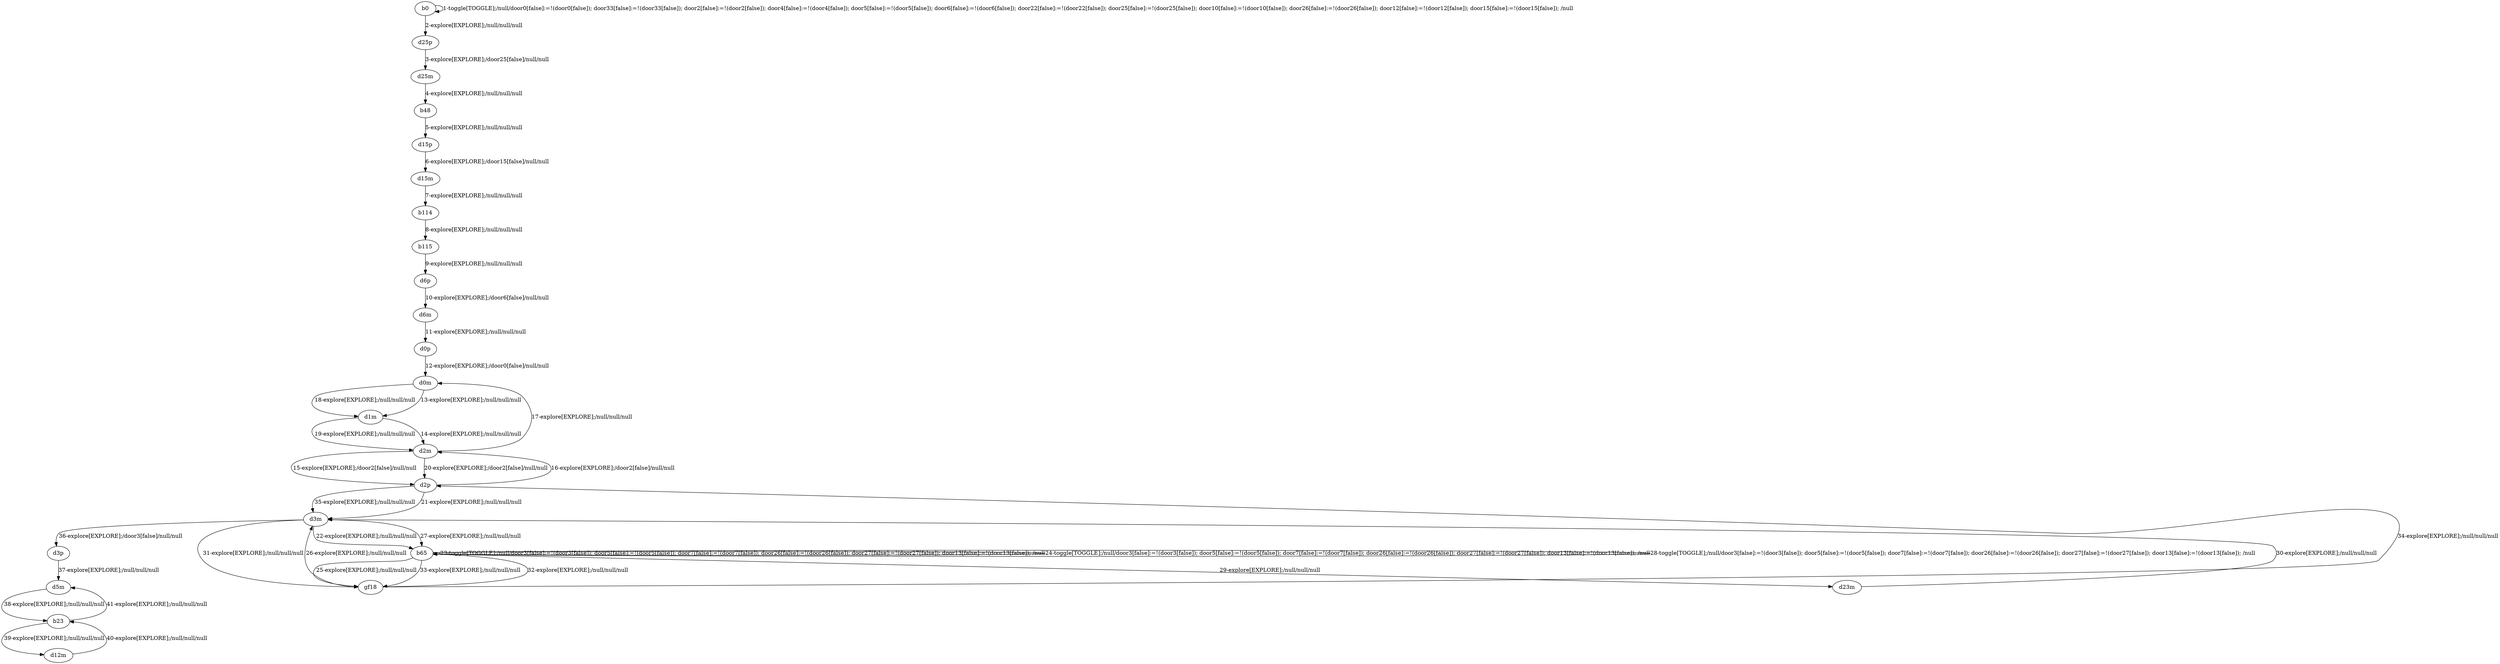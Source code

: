 # Total number of goals covered by this test: 2
# d12m --> b23
# b23 --> d5m

digraph g {
"b0" -> "b0" [label = "1-toggle[TOGGLE];/null/door0[false]:=!(door0[false]); door33[false]:=!(door33[false]); door2[false]:=!(door2[false]); door4[false]:=!(door4[false]); door5[false]:=!(door5[false]); door6[false]:=!(door6[false]); door22[false]:=!(door22[false]); door25[false]:=!(door25[false]); door10[false]:=!(door10[false]); door26[false]:=!(door26[false]); door12[false]:=!(door12[false]); door15[false]:=!(door15[false]); /null"];
"b0" -> "d25p" [label = "2-explore[EXPLORE];/null/null/null"];
"d25p" -> "d25m" [label = "3-explore[EXPLORE];/door25[false]/null/null"];
"d25m" -> "b48" [label = "4-explore[EXPLORE];/null/null/null"];
"b48" -> "d15p" [label = "5-explore[EXPLORE];/null/null/null"];
"d15p" -> "d15m" [label = "6-explore[EXPLORE];/door15[false]/null/null"];
"d15m" -> "b114" [label = "7-explore[EXPLORE];/null/null/null"];
"b114" -> "b115" [label = "8-explore[EXPLORE];/null/null/null"];
"b115" -> "d6p" [label = "9-explore[EXPLORE];/null/null/null"];
"d6p" -> "d6m" [label = "10-explore[EXPLORE];/door6[false]/null/null"];
"d6m" -> "d0p" [label = "11-explore[EXPLORE];/null/null/null"];
"d0p" -> "d0m" [label = "12-explore[EXPLORE];/door0[false]/null/null"];
"d0m" -> "d1m" [label = "13-explore[EXPLORE];/null/null/null"];
"d1m" -> "d2m" [label = "14-explore[EXPLORE];/null/null/null"];
"d2m" -> "d2p" [label = "15-explore[EXPLORE];/door2[false]/null/null"];
"d2p" -> "d2m" [label = "16-explore[EXPLORE];/door2[false]/null/null"];
"d2m" -> "d0m" [label = "17-explore[EXPLORE];/null/null/null"];
"d0m" -> "d1m" [label = "18-explore[EXPLORE];/null/null/null"];
"d1m" -> "d2m" [label = "19-explore[EXPLORE];/null/null/null"];
"d2m" -> "d2p" [label = "20-explore[EXPLORE];/door2[false]/null/null"];
"d2p" -> "d3m" [label = "21-explore[EXPLORE];/null/null/null"];
"d3m" -> "b65" [label = "22-explore[EXPLORE];/null/null/null"];
"b65" -> "b65" [label = "23-toggle[TOGGLE];/null/door3[false]:=!(door3[false]); door5[false]:=!(door5[false]); door7[false]:=!(door7[false]); door26[false]:=!(door26[false]); door27[false]:=!(door27[false]); door13[false]:=!(door13[false]); /null"];
"b65" -> "b65" [label = "24-toggle[TOGGLE];/null/door3[false]:=!(door3[false]); door5[false]:=!(door5[false]); door7[false]:=!(door7[false]); door26[false]:=!(door26[false]); door27[false]:=!(door27[false]); door13[false]:=!(door13[false]); /null"];
"b65" -> "gf18" [label = "25-explore[EXPLORE];/null/null/null"];
"gf18" -> "d3m" [label = "26-explore[EXPLORE];/null/null/null"];
"d3m" -> "b65" [label = "27-explore[EXPLORE];/null/null/null"];
"b65" -> "b65" [label = "28-toggle[TOGGLE];/null/door3[false]:=!(door3[false]); door5[false]:=!(door5[false]); door7[false]:=!(door7[false]); door26[false]:=!(door26[false]); door27[false]:=!(door27[false]); door13[false]:=!(door13[false]); /null"];
"b65" -> "d23m" [label = "29-explore[EXPLORE];/null/null/null"];
"d23m" -> "d3m" [label = "30-explore[EXPLORE];/null/null/null"];
"d3m" -> "gf18" [label = "31-explore[EXPLORE];/null/null/null"];
"gf18" -> "b65" [label = "32-explore[EXPLORE];/null/null/null"];
"b65" -> "gf18" [label = "33-explore[EXPLORE];/null/null/null"];
"gf18" -> "d2p" [label = "34-explore[EXPLORE];/null/null/null"];
"d2p" -> "d3m" [label = "35-explore[EXPLORE];/null/null/null"];
"d3m" -> "d3p" [label = "36-explore[EXPLORE];/door3[false]/null/null"];
"d3p" -> "d5m" [label = "37-explore[EXPLORE];/null/null/null"];
"d5m" -> "b23" [label = "38-explore[EXPLORE];/null/null/null"];
"b23" -> "d12m" [label = "39-explore[EXPLORE];/null/null/null"];
"d12m" -> "b23" [label = "40-explore[EXPLORE];/null/null/null"];
"b23" -> "d5m" [label = "41-explore[EXPLORE];/null/null/null"];
}